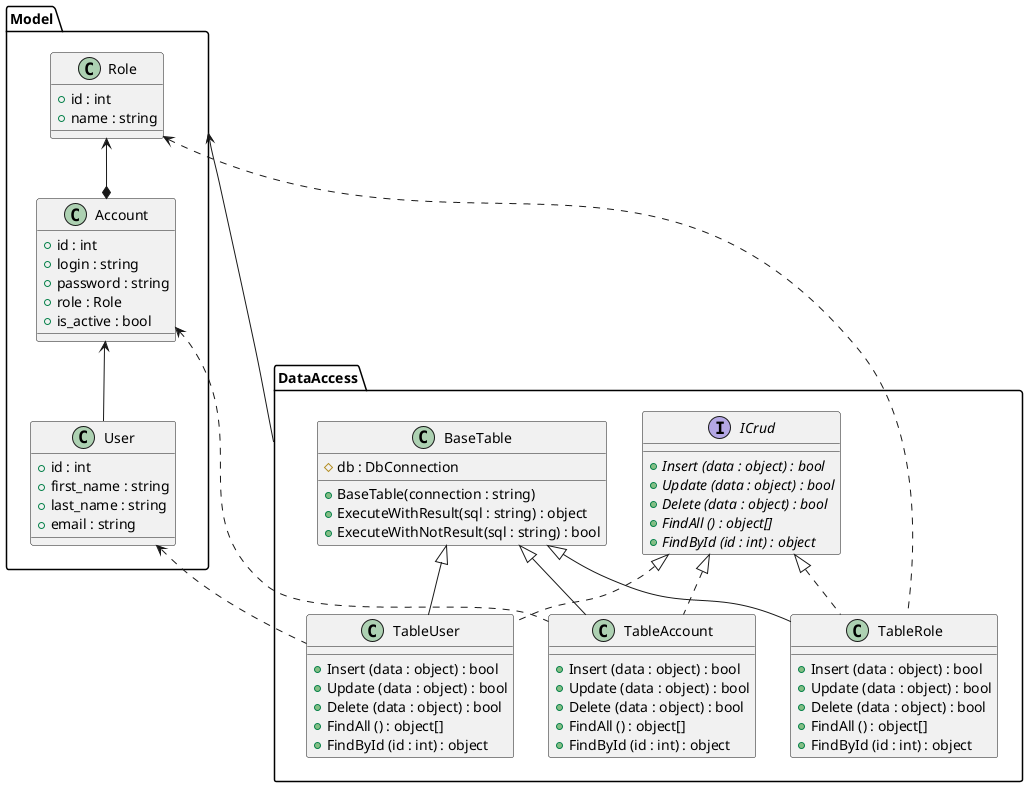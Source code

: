 ﻿@startuml
'https://plantuml.com/class-diagram
package Model {
    class Role {
        + id : int
        + name : string
    }
    
    Role <--* Account
    class Account {
        + id : int
        + login : string
        + password : string
        + role : Role
        + is_active : bool
    }
    
    Account <-- User
    class User {
        + id : int
        + first_name : string
        + last_name : string
        + email : string
    }
}

Model <-- DataAccess
package DataAccess {
    interface ICrud {
        + {abstract} Insert (data : object) : bool
        + {abstract} Update (data : object) : bool
        + {abstract} Delete (data : object) : bool
        + {abstract} FindAll () : object[]
        + {abstract} FindById (id : int) : object
    }
    
    class BaseTable {
        # db : DbConnection
        + BaseTable(connection : string)
        + ExecuteWithResult(sql : string) : object        
        + ExecuteWithNotResult(sql : string) : bool        
    }
    
    Role <.. TableRole
    ICrud <|.. TableRole
    BaseTable <|-- TableRole
    class TableRole {
        + Insert (data : object) : bool
        + Update (data : object) : bool
        + Delete (data : object) : bool
        + FindAll () : object[]
        + FindById (id : int) : object
    }
    
    Account <.. TableAccount
    ICrud <|.. TableAccount
    BaseTable <|-- TableAccount
    class TableAccount {
        + Insert (data : object) : bool
        + Update (data : object) : bool
        + Delete (data : object) : bool
        + FindAll () : object[]
        + FindById (id : int) : object
    }
    
    User <.. TableUser
    ICrud <|.. TableUser
    BaseTable <|-- TableUser
    class TableUser {
        + Insert (data : object) : bool
        + Update (data : object) : bool
        + Delete (data : object) : bool
        + FindAll () : object[]
        + FindById (id : int) : object
    }
}


@enduml